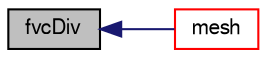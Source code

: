 digraph "fvcDiv"
{
  bgcolor="transparent";
  edge [fontname="FreeSans",fontsize="10",labelfontname="FreeSans",labelfontsize="10"];
  node [fontname="FreeSans",fontsize="10",shape=record];
  rankdir="LR";
  Node846 [label="fvcDiv",height=0.2,width=0.4,color="black", fillcolor="grey75", style="filled", fontcolor="black"];
  Node846 -> Node847 [dir="back",color="midnightblue",fontsize="10",style="solid",fontname="FreeSans"];
  Node847 [label="mesh",height=0.2,width=0.4,color="red",URL="$a22442.html#a470f06cfb9b6ee887cd85d63de275607",tooltip="Return mesh reference. "];
}
